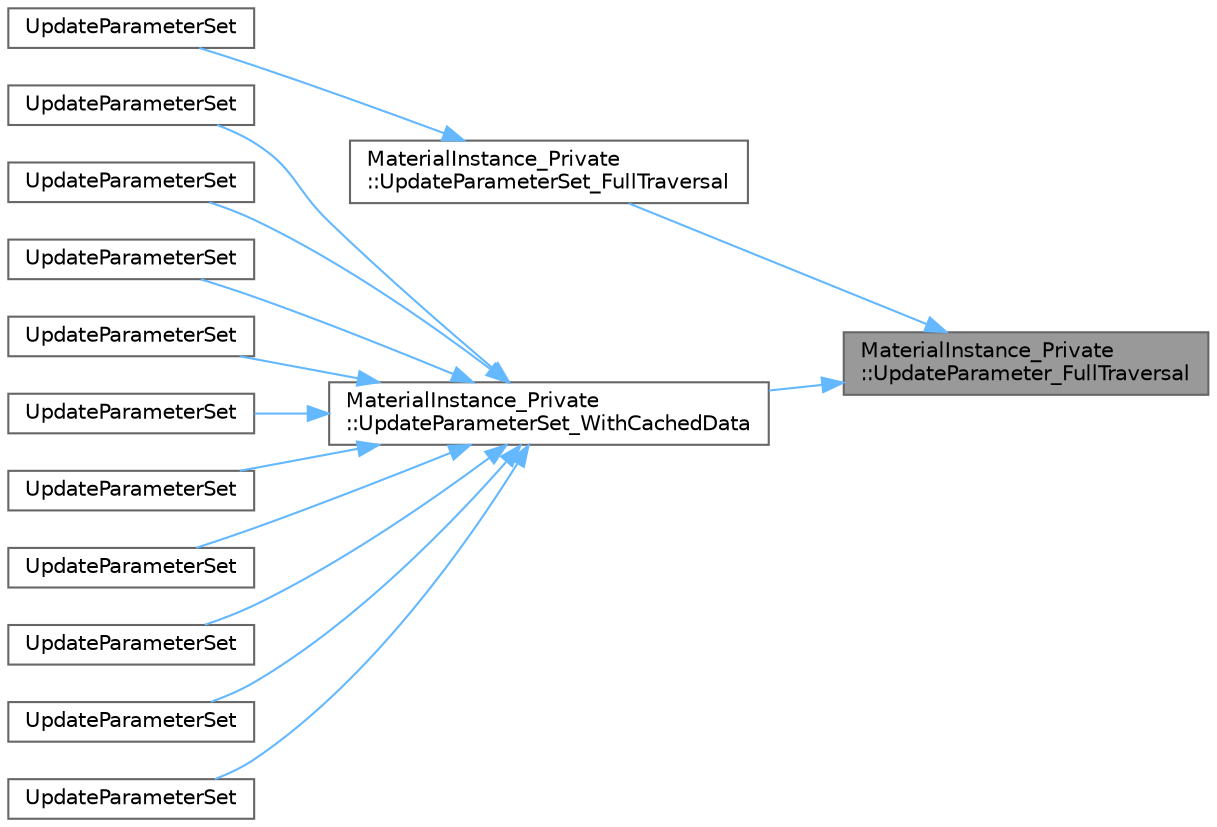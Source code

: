 digraph "MaterialInstance_Private::UpdateParameter_FullTraversal"
{
 // INTERACTIVE_SVG=YES
 // LATEX_PDF_SIZE
  bgcolor="transparent";
  edge [fontname=Helvetica,fontsize=10,labelfontname=Helvetica,labelfontsize=10];
  node [fontname=Helvetica,fontsize=10,shape=box,height=0.2,width=0.4];
  rankdir="RL";
  Node1 [id="Node000001",label="MaterialInstance_Private\l::UpdateParameter_FullTraversal",height=0.2,width=0.4,color="gray40", fillcolor="grey60", style="filled", fontcolor="black",tooltip=" "];
  Node1 -> Node2 [id="edge1_Node000001_Node000002",dir="back",color="steelblue1",style="solid",tooltip=" "];
  Node2 [id="Node000002",label="MaterialInstance_Private\l::UpdateParameterSet_FullTraversal",height=0.2,width=0.4,color="grey40", fillcolor="white", style="filled",URL="$dd/dcf/namespaceMaterialInstance__Private.html#aedb8c8be92d5155966ec6ce08a772749",tooltip=" "];
  Node2 -> Node3 [id="edge2_Node000002_Node000003",dir="back",color="steelblue1",style="solid",tooltip=" "];
  Node3 [id="Node000003",label="UpdateParameterSet",height=0.2,width=0.4,color="grey40", fillcolor="white", style="filled",URL="$dd/df7/MaterialInstanceUpdateParameterSet_8h.html#a9675b09b854c707b23a3fd8ec28f1546",tooltip="This function takes a array of parameter structs and attempts to establish a reference to the express..."];
  Node1 -> Node4 [id="edge3_Node000001_Node000004",dir="back",color="steelblue1",style="solid",tooltip=" "];
  Node4 [id="Node000004",label="MaterialInstance_Private\l::UpdateParameterSet_WithCachedData",height=0.2,width=0.4,color="grey40", fillcolor="white", style="filled",URL="$dd/dcf/namespaceMaterialInstance__Private.html#a5c08b4bf33b34702d58e85a6334b9390",tooltip=" "];
  Node4 -> Node5 [id="edge4_Node000004_Node000005",dir="back",color="steelblue1",style="solid",tooltip=" "];
  Node5 [id="Node000005",label="UpdateParameterSet",height=0.2,width=0.4,color="grey40", fillcolor="white", style="filled",URL="$dd/df7/MaterialInstanceUpdateParameterSet_8h.html#a191da4193f98d345a2668f35fa52fa51",tooltip=" "];
  Node4 -> Node6 [id="edge5_Node000004_Node000006",dir="back",color="steelblue1",style="solid",tooltip=" "];
  Node6 [id="Node000006",label="UpdateParameterSet",height=0.2,width=0.4,color="grey40", fillcolor="white", style="filled",URL="$dd/df7/MaterialInstanceUpdateParameterSet_8h.html#a41c7883a04b2f346b15bc793f041b8d2",tooltip=" "];
  Node4 -> Node7 [id="edge6_Node000004_Node000007",dir="back",color="steelblue1",style="solid",tooltip=" "];
  Node7 [id="Node000007",label="UpdateParameterSet",height=0.2,width=0.4,color="grey40", fillcolor="white", style="filled",URL="$dd/df7/MaterialInstanceUpdateParameterSet_8h.html#acd2a5bd8319d95234de1e25c6dd731b4",tooltip=" "];
  Node4 -> Node8 [id="edge7_Node000004_Node000008",dir="back",color="steelblue1",style="solid",tooltip=" "];
  Node8 [id="Node000008",label="UpdateParameterSet",height=0.2,width=0.4,color="grey40", fillcolor="white", style="filled",URL="$dd/df7/MaterialInstanceUpdateParameterSet_8h.html#a0b34c55eb3db2dcf180696adc91708f1",tooltip="Overloads for UpdateParameterSet to use cached data for types that can leverage it."];
  Node4 -> Node9 [id="edge8_Node000004_Node000009",dir="back",color="steelblue1",style="solid",tooltip=" "];
  Node9 [id="Node000009",label="UpdateParameterSet",height=0.2,width=0.4,color="grey40", fillcolor="white", style="filled",URL="$dd/df7/MaterialInstanceUpdateParameterSet_8h.html#a9197a0e2af6541b547fa5034fa508f7d",tooltip=" "];
  Node4 -> Node10 [id="edge9_Node000004_Node000010",dir="back",color="steelblue1",style="solid",tooltip=" "];
  Node10 [id="Node000010",label="UpdateParameterSet",height=0.2,width=0.4,color="grey40", fillcolor="white", style="filled",URL="$dd/df7/MaterialInstanceUpdateParameterSet_8h.html#af6a2e5575bf58946311b29b4f46a543d",tooltip=" "];
  Node4 -> Node11 [id="edge10_Node000004_Node000011",dir="back",color="steelblue1",style="solid",tooltip=" "];
  Node11 [id="Node000011",label="UpdateParameterSet",height=0.2,width=0.4,color="grey40", fillcolor="white", style="filled",URL="$dd/df7/MaterialInstanceUpdateParameterSet_8h.html#a650cdafab28d3433d81e7fe8aa012c2d",tooltip=" "];
  Node4 -> Node12 [id="edge11_Node000004_Node000012",dir="back",color="steelblue1",style="solid",tooltip=" "];
  Node12 [id="Node000012",label="UpdateParameterSet",height=0.2,width=0.4,color="grey40", fillcolor="white", style="filled",URL="$dd/df7/MaterialInstanceUpdateParameterSet_8h.html#ac5cd69327ef3af9d2ca75a12b5bf7578",tooltip=" "];
  Node4 -> Node13 [id="edge12_Node000004_Node000013",dir="back",color="steelblue1",style="solid",tooltip=" "];
  Node13 [id="Node000013",label="UpdateParameterSet",height=0.2,width=0.4,color="grey40", fillcolor="white", style="filled",URL="$dd/df7/MaterialInstanceUpdateParameterSet_8h.html#af8159ad46b1f0db0c7d9872cc7c36307",tooltip=" "];
  Node4 -> Node14 [id="edge13_Node000004_Node000014",dir="back",color="steelblue1",style="solid",tooltip=" "];
  Node14 [id="Node000014",label="UpdateParameterSet",height=0.2,width=0.4,color="grey40", fillcolor="white", style="filled",URL="$dd/df7/MaterialInstanceUpdateParameterSet_8h.html#a2e55555242ff3a351bc87937cd71ed10",tooltip=" "];
}
